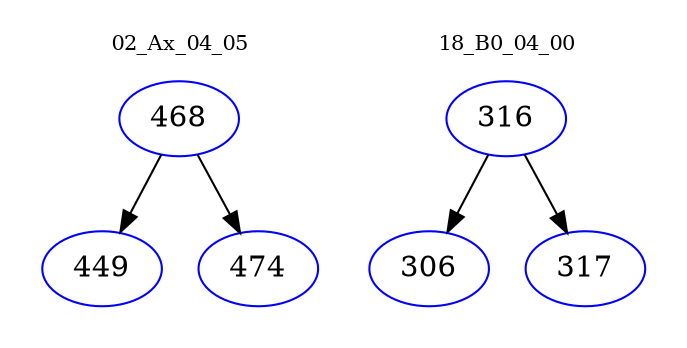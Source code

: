 digraph{
subgraph cluster_0 {
color = white
label = "02_Ax_04_05";
fontsize=10;
T0_468 [label="468", color="blue"]
T0_468 -> T0_449 [color="black"]
T0_449 [label="449", color="blue"]
T0_468 -> T0_474 [color="black"]
T0_474 [label="474", color="blue"]
}
subgraph cluster_1 {
color = white
label = "18_B0_04_00";
fontsize=10;
T1_316 [label="316", color="blue"]
T1_316 -> T1_306 [color="black"]
T1_306 [label="306", color="blue"]
T1_316 -> T1_317 [color="black"]
T1_317 [label="317", color="blue"]
}
}
